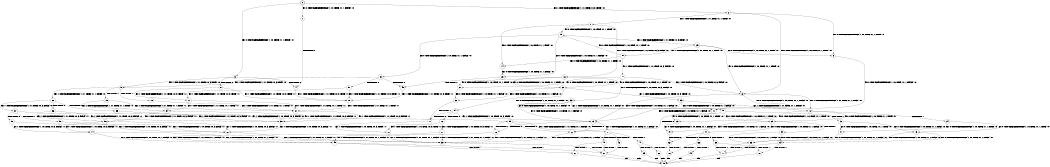 digraph BCG {
size = "7, 10.5";
center = TRUE;
node [shape = circle];
0 [peripheries = 2];
0 -> 1 [label = "EX !0 !ATOMIC_EXCH_BRANCH (1, +0, TRUE, +1, 1, FALSE) !:0:"];
0 -> 2 [label = "EX !1 !ATOMIC_EXCH_BRANCH (1, +1, TRUE, +0, 3, TRUE) !:0:"];
0 -> 3 [label = "EX !0 !ATOMIC_EXCH_BRANCH (1, +0, TRUE, +1, 1, FALSE) !:0:"];
1 -> 4 [label = "TERMINATE !0"];
2 -> 5 [label = "EX !0 !ATOMIC_EXCH_BRANCH (1, +0, TRUE, +1, 1, TRUE) !:0:"];
2 -> 6 [label = "EX !0 !ATOMIC_EXCH_BRANCH (1, +0, TRUE, +1, 1, TRUE) !:0:"];
2 -> 7 [label = "EX !1 !ATOMIC_EXCH_BRANCH (1, +1, TRUE, +1, 1, TRUE) !:0:"];
3 -> 4 [label = "TERMINATE !0"];
3 -> 8 [label = "TERMINATE !0"];
3 -> 9 [label = "EX !1 !ATOMIC_EXCH_BRANCH (1, +1, TRUE, +0, 3, TRUE) !:0:"];
4 -> 10 [label = "EX !1 !ATOMIC_EXCH_BRANCH (1, +1, TRUE, +0, 3, TRUE) !:1:"];
5 -> 11 [label = "EX !0 !ATOMIC_EXCH_BRANCH (1, +0, TRUE, +1, 1, FALSE) !:0:"];
6 -> 11 [label = "EX !0 !ATOMIC_EXCH_BRANCH (1, +0, TRUE, +1, 1, FALSE) !:0:"];
6 -> 12 [label = "EX !1 !ATOMIC_EXCH_BRANCH (1, +1, TRUE, +1, 1, FALSE) !:0:"];
6 -> 13 [label = "EX !0 !ATOMIC_EXCH_BRANCH (1, +0, TRUE, +1, 1, FALSE) !:0:"];
7 -> 14 [label = "EX !0 !ATOMIC_EXCH_BRANCH (1, +0, TRUE, +1, 1, TRUE) !:0:"];
7 -> 15 [label = "EX !0 !ATOMIC_EXCH_BRANCH (1, +0, TRUE, +1, 1, TRUE) !:0:"];
7 -> 16 [label = "EX !1 !ATOMIC_EXCH_BRANCH (1, +1, TRUE, +0, 3, FALSE) !:0:"];
8 -> 10 [label = "EX !1 !ATOMIC_EXCH_BRANCH (1, +1, TRUE, +0, 3, TRUE) !:1:"];
8 -> 17 [label = "EX !1 !ATOMIC_EXCH_BRANCH (1, +1, TRUE, +0, 3, TRUE) !:1:"];
9 -> 18 [label = "TERMINATE !0"];
9 -> 19 [label = "TERMINATE !0"];
9 -> 20 [label = "EX !1 !ATOMIC_EXCH_BRANCH (1, +1, TRUE, +1, 1, TRUE) !:0:"];
10 -> 21 [label = "EX !1 !ATOMIC_EXCH_BRANCH (1, +1, TRUE, +1, 1, TRUE) !:1:"];
11 -> 22 [label = "TERMINATE !0"];
12 -> 23 [label = "EX !0 !ATOMIC_EXCH_BRANCH (1, +0, TRUE, +1, 1, TRUE) !:0:"];
12 -> 24 [label = "TERMINATE !1"];
12 -> 25 [label = "EX !0 !ATOMIC_EXCH_BRANCH (1, +0, TRUE, +1, 1, TRUE) !:0:"];
13 -> 22 [label = "TERMINATE !0"];
13 -> 26 [label = "TERMINATE !0"];
13 -> 27 [label = "EX !1 !ATOMIC_EXCH_BRANCH (1, +1, TRUE, +1, 1, FALSE) !:0:"];
14 -> 28 [label = "EX !0 !ATOMIC_EXCH_BRANCH (1, +0, TRUE, +1, 1, FALSE) !:0:"];
15 -> 28 [label = "EX !0 !ATOMIC_EXCH_BRANCH (1, +0, TRUE, +1, 1, FALSE) !:0:"];
15 -> 29 [label = "EX !1 !ATOMIC_EXCH_BRANCH (1, +1, TRUE, +0, 3, TRUE) !:0:"];
15 -> 30 [label = "EX !0 !ATOMIC_EXCH_BRANCH (1, +0, TRUE, +1, 1, FALSE) !:0:"];
16 -> 31 [label = "EX !0 !ATOMIC_EXCH_BRANCH (1, +0, TRUE, +1, 1, TRUE) !:0:"];
16 -> 32 [label = "EX !0 !ATOMIC_EXCH_BRANCH (1, +0, TRUE, +1, 1, TRUE) !:0:"];
16 -> 33 [label = "EX !1 !ATOMIC_EXCH_BRANCH (1, +0, TRUE, +0, 3, FALSE) !:0:"];
17 -> 21 [label = "EX !1 !ATOMIC_EXCH_BRANCH (1, +1, TRUE, +1, 1, TRUE) !:1:"];
17 -> 34 [label = "EX !1 !ATOMIC_EXCH_BRANCH (1, +1, TRUE, +1, 1, TRUE) !:1:"];
18 -> 21 [label = "EX !1 !ATOMIC_EXCH_BRANCH (1, +1, TRUE, +1, 1, TRUE) !:1:"];
19 -> 21 [label = "EX !1 !ATOMIC_EXCH_BRANCH (1, +1, TRUE, +1, 1, TRUE) !:1:"];
19 -> 34 [label = "EX !1 !ATOMIC_EXCH_BRANCH (1, +1, TRUE, +1, 1, TRUE) !:1:"];
20 -> 35 [label = "TERMINATE !0"];
20 -> 36 [label = "TERMINATE !0"];
20 -> 37 [label = "EX !1 !ATOMIC_EXCH_BRANCH (1, +1, TRUE, +0, 3, FALSE) !:0:"];
21 -> 38 [label = "EX !1 !ATOMIC_EXCH_BRANCH (1, +1, TRUE, +0, 3, FALSE) !:1:"];
22 -> 39 [label = "EX !1 !ATOMIC_EXCH_BRANCH (1, +1, TRUE, +1, 1, FALSE) !:1:"];
23 -> 40 [label = "EX !0 !ATOMIC_EXCH_BRANCH (1, +0, TRUE, +1, 1, FALSE) !:0:"];
24 -> 41 [label = "EX !0 !ATOMIC_EXCH_BRANCH (1, +0, TRUE, +1, 1, TRUE) !:0:"];
24 -> 42 [label = "EX !0 !ATOMIC_EXCH_BRANCH (1, +0, TRUE, +1, 1, TRUE) !:0:"];
25 -> 40 [label = "EX !0 !ATOMIC_EXCH_BRANCH (1, +0, TRUE, +1, 1, FALSE) !:0:"];
25 -> 43 [label = "TERMINATE !1"];
25 -> 44 [label = "EX !0 !ATOMIC_EXCH_BRANCH (1, +0, TRUE, +1, 1, FALSE) !:0:"];
26 -> 39 [label = "EX !1 !ATOMIC_EXCH_BRANCH (1, +1, TRUE, +1, 1, FALSE) !:1:"];
26 -> 45 [label = "EX !1 !ATOMIC_EXCH_BRANCH (1, +1, TRUE, +1, 1, FALSE) !:1:"];
27 -> 46 [label = "TERMINATE !0"];
27 -> 47 [label = "TERMINATE !1"];
27 -> 48 [label = "TERMINATE !0"];
28 -> 49 [label = "TERMINATE !0"];
29 -> 5 [label = "EX !0 !ATOMIC_EXCH_BRANCH (1, +0, TRUE, +1, 1, TRUE) !:0:"];
29 -> 50 [label = "EX !1 !ATOMIC_EXCH_BRANCH (1, +1, TRUE, +1, 1, TRUE) !:0:"];
29 -> 6 [label = "EX !0 !ATOMIC_EXCH_BRANCH (1, +0, TRUE, +1, 1, TRUE) !:0:"];
30 -> 49 [label = "TERMINATE !0"];
30 -> 51 [label = "TERMINATE !0"];
30 -> 9 [label = "EX !1 !ATOMIC_EXCH_BRANCH (1, +1, TRUE, +0, 3, TRUE) !:0:"];
31 -> 52 [label = "EX !0 !ATOMIC_EXCH_BRANCH (1, +0, TRUE, +1, 1, FALSE) !:0:"];
32 -> 52 [label = "EX !0 !ATOMIC_EXCH_BRANCH (1, +0, TRUE, +1, 1, FALSE) !:0:"];
32 -> 53 [label = "EX !1 !ATOMIC_EXCH_BRANCH (1, +0, TRUE, +0, 3, TRUE) !:0:"];
32 -> 54 [label = "EX !0 !ATOMIC_EXCH_BRANCH (1, +0, TRUE, +1, 1, FALSE) !:0:"];
33 -> 11 [label = "EX !0 !ATOMIC_EXCH_BRANCH (1, +0, TRUE, +1, 1, FALSE) !:0:"];
33 -> 13 [label = "EX !0 !ATOMIC_EXCH_BRANCH (1, +0, TRUE, +1, 1, FALSE) !:0:"];
33 -> 55 [label = "EX !1 !ATOMIC_EXCH_BRANCH (1, +1, TRUE, +1, 1, FALSE) !:0:"];
34 -> 38 [label = "EX !1 !ATOMIC_EXCH_BRANCH (1, +1, TRUE, +0, 3, FALSE) !:1:"];
34 -> 56 [label = "EX !1 !ATOMIC_EXCH_BRANCH (1, +1, TRUE, +0, 3, FALSE) !:1:"];
35 -> 38 [label = "EX !1 !ATOMIC_EXCH_BRANCH (1, +1, TRUE, +0, 3, FALSE) !:1:"];
36 -> 38 [label = "EX !1 !ATOMIC_EXCH_BRANCH (1, +1, TRUE, +0, 3, FALSE) !:1:"];
36 -> 56 [label = "EX !1 !ATOMIC_EXCH_BRANCH (1, +1, TRUE, +0, 3, FALSE) !:1:"];
37 -> 57 [label = "TERMINATE !0"];
37 -> 58 [label = "TERMINATE !0"];
37 -> 59 [label = "EX !1 !ATOMIC_EXCH_BRANCH (1, +0, TRUE, +0, 3, FALSE) !:0:"];
38 -> 60 [label = "EX !1 !ATOMIC_EXCH_BRANCH (1, +0, TRUE, +0, 3, FALSE) !:1:"];
39 -> 61 [label = "TERMINATE !1"];
40 -> 62 [label = "TERMINATE !0"];
41 -> 63 [label = "EX !0 !ATOMIC_EXCH_BRANCH (1, +0, TRUE, +1, 1, FALSE) !:0:"];
42 -> 63 [label = "EX !0 !ATOMIC_EXCH_BRANCH (1, +0, TRUE, +1, 1, FALSE) !:0:"];
42 -> 64 [label = "EX !0 !ATOMIC_EXCH_BRANCH (1, +0, TRUE, +1, 1, FALSE) !:0:"];
43 -> 63 [label = "EX !0 !ATOMIC_EXCH_BRANCH (1, +0, TRUE, +1, 1, FALSE) !:0:"];
43 -> 64 [label = "EX !0 !ATOMIC_EXCH_BRANCH (1, +0, TRUE, +1, 1, FALSE) !:0:"];
44 -> 62 [label = "TERMINATE !0"];
44 -> 65 [label = "TERMINATE !1"];
44 -> 66 [label = "TERMINATE !0"];
45 -> 61 [label = "TERMINATE !1"];
45 -> 67 [label = "TERMINATE !1"];
46 -> 61 [label = "TERMINATE !1"];
47 -> 68 [label = "TERMINATE !0"];
47 -> 69 [label = "TERMINATE !0"];
48 -> 61 [label = "TERMINATE !1"];
48 -> 67 [label = "TERMINATE !1"];
49 -> 10 [label = "EX !1 !ATOMIC_EXCH_BRANCH (1, +1, TRUE, +0, 3, TRUE) !:1:"];
50 -> 14 [label = "EX !0 !ATOMIC_EXCH_BRANCH (1, +0, TRUE, +1, 1, TRUE) !:0:"];
50 -> 70 [label = "EX !1 !ATOMIC_EXCH_BRANCH (1, +1, TRUE, +0, 3, FALSE) !:0:"];
50 -> 15 [label = "EX !0 !ATOMIC_EXCH_BRANCH (1, +0, TRUE, +1, 1, TRUE) !:0:"];
51 -> 10 [label = "EX !1 !ATOMIC_EXCH_BRANCH (1, +1, TRUE, +0, 3, TRUE) !:1:"];
51 -> 17 [label = "EX !1 !ATOMIC_EXCH_BRANCH (1, +1, TRUE, +0, 3, TRUE) !:1:"];
52 -> 71 [label = "TERMINATE !0"];
53 -> 11 [label = "EX !0 !ATOMIC_EXCH_BRANCH (1, +0, TRUE, +1, 1, FALSE) !:0:"];
53 -> 12 [label = "EX !1 !ATOMIC_EXCH_BRANCH (1, +1, TRUE, +1, 1, FALSE) !:0:"];
53 -> 13 [label = "EX !0 !ATOMIC_EXCH_BRANCH (1, +0, TRUE, +1, 1, FALSE) !:0:"];
54 -> 71 [label = "TERMINATE !0"];
54 -> 72 [label = "TERMINATE !0"];
54 -> 13 [label = "EX !1 !ATOMIC_EXCH_BRANCH (1, +0, TRUE, +0, 3, TRUE) !:0:"];
55 -> 23 [label = "EX !0 !ATOMIC_EXCH_BRANCH (1, +0, TRUE, +1, 1, TRUE) !:0:"];
55 -> 73 [label = "TERMINATE !1"];
55 -> 25 [label = "EX !0 !ATOMIC_EXCH_BRANCH (1, +0, TRUE, +1, 1, TRUE) !:0:"];
56 -> 60 [label = "EX !1 !ATOMIC_EXCH_BRANCH (1, +0, TRUE, +0, 3, FALSE) !:1:"];
56 -> 74 [label = "EX !1 !ATOMIC_EXCH_BRANCH (1, +0, TRUE, +0, 3, FALSE) !:1:"];
57 -> 60 [label = "EX !1 !ATOMIC_EXCH_BRANCH (1, +0, TRUE, +0, 3, FALSE) !:1:"];
58 -> 60 [label = "EX !1 !ATOMIC_EXCH_BRANCH (1, +0, TRUE, +0, 3, FALSE) !:1:"];
58 -> 74 [label = "EX !1 !ATOMIC_EXCH_BRANCH (1, +0, TRUE, +0, 3, FALSE) !:1:"];
59 -> 22 [label = "TERMINATE !0"];
59 -> 26 [label = "TERMINATE !0"];
59 -> 27 [label = "EX !1 !ATOMIC_EXCH_BRANCH (1, +1, TRUE, +1, 1, FALSE) !:0:"];
60 -> 39 [label = "EX !1 !ATOMIC_EXCH_BRANCH (1, +1, TRUE, +1, 1, FALSE) !:1:"];
61 -> 75 [label = "exit"];
62 -> 76 [label = "TERMINATE !1"];
63 -> 77 [label = "TERMINATE !0"];
64 -> 77 [label = "TERMINATE !0"];
64 -> 78 [label = "TERMINATE !0"];
65 -> 77 [label = "TERMINATE !0"];
65 -> 78 [label = "TERMINATE !0"];
66 -> 76 [label = "TERMINATE !1"];
66 -> 79 [label = "TERMINATE !1"];
67 -> 75 [label = "exit"];
68 -> 75 [label = "exit"];
69 -> 75 [label = "exit"];
70 -> 31 [label = "EX !0 !ATOMIC_EXCH_BRANCH (1, +0, TRUE, +1, 1, TRUE) !:0:"];
70 -> 6 [label = "EX !1 !ATOMIC_EXCH_BRANCH (1, +0, TRUE, +0, 3, FALSE) !:0:"];
70 -> 32 [label = "EX !0 !ATOMIC_EXCH_BRANCH (1, +0, TRUE, +1, 1, TRUE) !:0:"];
71 -> 80 [label = "EX !1 !ATOMIC_EXCH_BRANCH (1, +0, TRUE, +0, 3, TRUE) !:1:"];
72 -> 80 [label = "EX !1 !ATOMIC_EXCH_BRANCH (1, +0, TRUE, +0, 3, TRUE) !:1:"];
72 -> 81 [label = "EX !1 !ATOMIC_EXCH_BRANCH (1, +0, TRUE, +0, 3, TRUE) !:1:"];
73 -> 41 [label = "EX !0 !ATOMIC_EXCH_BRANCH (1, +0, TRUE, +1, 1, TRUE) !:0:"];
73 -> 42 [label = "EX !0 !ATOMIC_EXCH_BRANCH (1, +0, TRUE, +1, 1, TRUE) !:0:"];
74 -> 39 [label = "EX !1 !ATOMIC_EXCH_BRANCH (1, +1, TRUE, +1, 1, FALSE) !:1:"];
74 -> 45 [label = "EX !1 !ATOMIC_EXCH_BRANCH (1, +1, TRUE, +1, 1, FALSE) !:1:"];
76 -> 75 [label = "exit"];
77 -> 75 [label = "exit"];
78 -> 75 [label = "exit"];
79 -> 75 [label = "exit"];
80 -> 39 [label = "EX !1 !ATOMIC_EXCH_BRANCH (1, +1, TRUE, +1, 1, FALSE) !:1:"];
81 -> 39 [label = "EX !1 !ATOMIC_EXCH_BRANCH (1, +1, TRUE, +1, 1, FALSE) !:1:"];
81 -> 45 [label = "EX !1 !ATOMIC_EXCH_BRANCH (1, +1, TRUE, +1, 1, FALSE) !:1:"];
}
